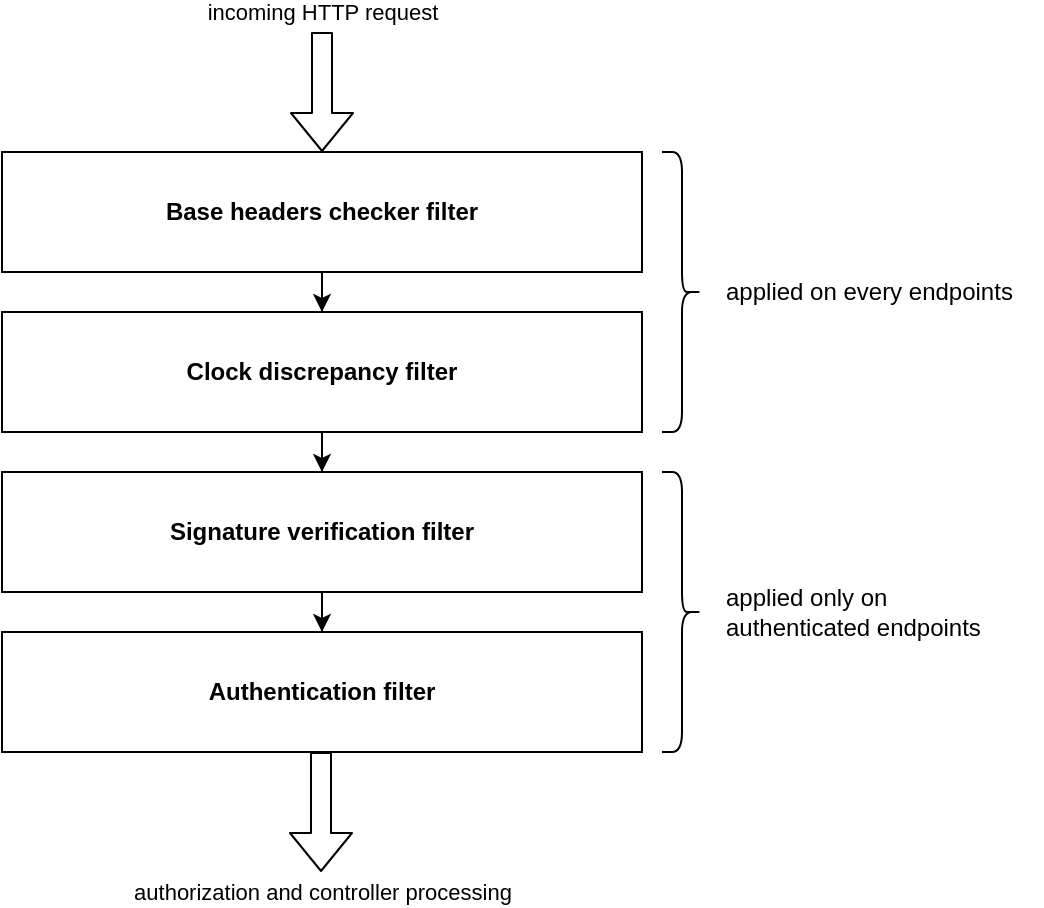 <mxfile version="13.0.9">
    <diagram id="Sttl8mKHboSlKdve3zSI" name="Page-1">
        <mxGraphModel dx="625" dy="579" grid="1" gridSize="10" guides="1" tooltips="1" connect="1" arrows="1" fold="1" page="1" pageScale="1" pageWidth="827" pageHeight="1169" math="0" shadow="0">
            <root>
                <mxCell id="0"/>
                <mxCell id="1" parent="0"/>
                <mxCell id="22" value="" style="edgeStyle=orthogonalEdgeStyle;rounded=0;orthogonalLoop=1;jettySize=auto;html=1;" parent="1" source="17" target="21" edge="1">
                    <mxGeometry relative="1" as="geometry"/>
                </mxCell>
                <mxCell id="17" value="&lt;b&gt;Base headers checker filter&lt;/b&gt;" style="rounded=0;whiteSpace=wrap;html=1;" parent="1" vertex="1">
                    <mxGeometry x="40" y="120" width="320" height="60" as="geometry"/>
                </mxCell>
                <mxCell id="24" value="" style="edgeStyle=orthogonalEdgeStyle;rounded=0;orthogonalLoop=1;jettySize=auto;html=1;" parent="1" source="21" target="23" edge="1">
                    <mxGeometry relative="1" as="geometry"/>
                </mxCell>
                <mxCell id="21" value="&lt;b&gt;Clock discrepancy filter&lt;/b&gt;" style="rounded=0;whiteSpace=wrap;html=1;" parent="1" vertex="1">
                    <mxGeometry x="40" y="200" width="320" height="60" as="geometry"/>
                </mxCell>
                <mxCell id="26" value="" style="edgeStyle=orthogonalEdgeStyle;rounded=0;orthogonalLoop=1;jettySize=auto;html=1;" parent="1" source="23" target="25" edge="1">
                    <mxGeometry relative="1" as="geometry"/>
                </mxCell>
                <mxCell id="23" value="&lt;b&gt;Signature verification filter&lt;/b&gt;" style="rounded=0;whiteSpace=wrap;html=1;" parent="1" vertex="1">
                    <mxGeometry x="40" y="280" width="320" height="60" as="geometry"/>
                </mxCell>
                <mxCell id="25" value="&lt;b&gt;Authentication filter&lt;/b&gt;" style="rounded=0;whiteSpace=wrap;html=1;" parent="1" vertex="1">
                    <mxGeometry x="40" y="360" width="320" height="60" as="geometry"/>
                </mxCell>
                <mxCell id="18" value="" style="shape=flexArrow;endArrow=classic;html=1;entryX=0.5;entryY=0;entryDx=0;entryDy=0;" parent="1" target="17" edge="1">
                    <mxGeometry width="50" height="50" relative="1" as="geometry">
                        <mxPoint x="200" y="60" as="sourcePoint"/>
                        <mxPoint x="210" y="60" as="targetPoint"/>
                    </mxGeometry>
                </mxCell>
                <mxCell id="19" value="incoming HTTP request" style="edgeLabel;html=1;align=center;verticalAlign=middle;resizable=0;points=[];" parent="18" vertex="1" connectable="0">
                    <mxGeometry x="-0.6" y="1" relative="1" as="geometry">
                        <mxPoint x="-1" y="-22" as="offset"/>
                    </mxGeometry>
                </mxCell>
                <mxCell id="27" value="" style="shape=curlyBracket;whiteSpace=wrap;html=1;rounded=1;rotation=-180;" parent="1" vertex="1">
                    <mxGeometry x="370" y="120" width="20" height="140" as="geometry"/>
                </mxCell>
                <mxCell id="34" value="" style="shape=curlyBracket;whiteSpace=wrap;html=1;rounded=1;rotation=-180;" parent="1" vertex="1">
                    <mxGeometry x="370" y="280" width="20" height="140" as="geometry"/>
                </mxCell>
                <mxCell id="35" value="applied on every endpoints" style="text;html=1;align=left;verticalAlign=middle;resizable=0;points=[];autosize=1;" parent="1" vertex="1">
                    <mxGeometry x="400" y="180" width="160" height="20" as="geometry"/>
                </mxCell>
                <mxCell id="36" value="applied only on&lt;br&gt;authenticated endpoints" style="text;html=1;align=left;verticalAlign=middle;resizable=0;points=[];autosize=1;" parent="1" vertex="1">
                    <mxGeometry x="400" y="335" width="140" height="30" as="geometry"/>
                </mxCell>
                <mxCell id="39" value="" style="shape=flexArrow;endArrow=classic;html=1;entryX=0.5;entryY=0;entryDx=0;entryDy=0;" parent="1" edge="1">
                    <mxGeometry width="50" height="50" relative="1" as="geometry">
                        <mxPoint x="199.5" y="420" as="sourcePoint"/>
                        <mxPoint x="199.5" y="480" as="targetPoint"/>
                    </mxGeometry>
                </mxCell>
                <mxCell id="40" value="authorization and controller processing" style="edgeLabel;html=1;align=center;verticalAlign=middle;resizable=0;points=[];" parent="39" vertex="1" connectable="0">
                    <mxGeometry x="-0.6" y="1" relative="1" as="geometry">
                        <mxPoint x="-0.5" y="58" as="offset"/>
                    </mxGeometry>
                </mxCell>
            </root>
        </mxGraphModel>
    </diagram>
</mxfile>
